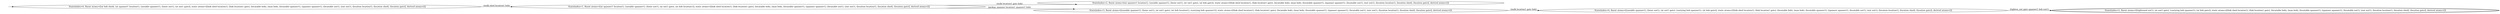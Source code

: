 digraph {
rankdir="LR"
s0[label="State(index=0, fluent atoms=[(at bob shed), (at spanner1 location1), (useable spanner1), (loose nut1), (at nut1 gate)], static atoms=[(link shed location1), (link location1 gate), (locatable bob), (man bob), (locatable spanner1), (spanner spanner1), (locatable nut1), (nut nut1), (location location1), (location shed), (location gate)], derived atoms=[])"]
s1[label="State(index=1, fluent atoms=[(at spanner1 location1), (useable spanner1), (loose nut1), (at nut1 gate), (at bob location1)], static atoms=[(link shed location1), (link location1 gate), (locatable bob), (man bob), (locatable spanner1), (spanner spanner1), (locatable nut1), (nut nut1), (location location1), (location shed), (location gate)], derived atoms=[])"]
s2[label="State(index=2, fluent atoms=[(at spanner1 location1), (useable spanner1), (loose nut1), (at nut1 gate), (at bob gate)], static atoms=[(link shed location1), (link location1 gate), (locatable bob), (man bob), (locatable spanner1), (spanner spanner1), (locatable nut1), (nut nut1), (location location1), (location shed), (location gate)], derived atoms=[])"]
s3[label="State(index=3, fluent atoms=[(useable spanner1), (loose nut1), (at nut1 gate), (at bob location1), (carrying bob spanner1)], static atoms=[(link shed location1), (link location1 gate), (locatable bob), (man bob), (locatable spanner1), (spanner spanner1), (locatable nut1), (nut nut1), (location location1), (location shed), (location gate)], derived atoms=[])"]
s4[label="State(index=4, fluent atoms=[(useable spanner1), (loose nut1), (at nut1 gate), (carrying bob spanner1), (at bob gate)], static atoms=[(link shed location1), (link location1 gate), (locatable bob), (man bob), (locatable spanner1), (spanner spanner1), (locatable nut1), (nut nut1), (location location1), (location shed), (location gate)], derived atoms=[])"]
s5[peripheries=2,label="State(index=5, fluent atoms=[(tightened nut1), (at nut1 gate), (carrying bob spanner1), (at bob gate)], static atoms=[(link shed location1), (link location1 gate), (locatable bob), (man bob), (locatable spanner1), (spanner spanner1), (locatable nut1), (nut nut1), (location location1), (location shed), (location gate)], derived atoms=[])"]
Dangling [ label = "", style = invis ]
{ rank = same; Dangling }
Dangling -> s0
{ rank = same; s2}
{ rank = same; s0}
{ rank = same; s1}
{ rank = same; s3}
{ rank = same; s4}
{ rank = same; s5}
s0->s1 [label="(walk shed location1 bob)"]
s1->s2 [label="(walk location1 gate bob)"]
s1->s3 [label="(pickup_spanner location1 spanner1 bob)"]
s3->s4 [label="(walk location1 gate bob)"]
s4->s5 [label="(tighten_nut gate spanner1 bob nut1)"]
}

